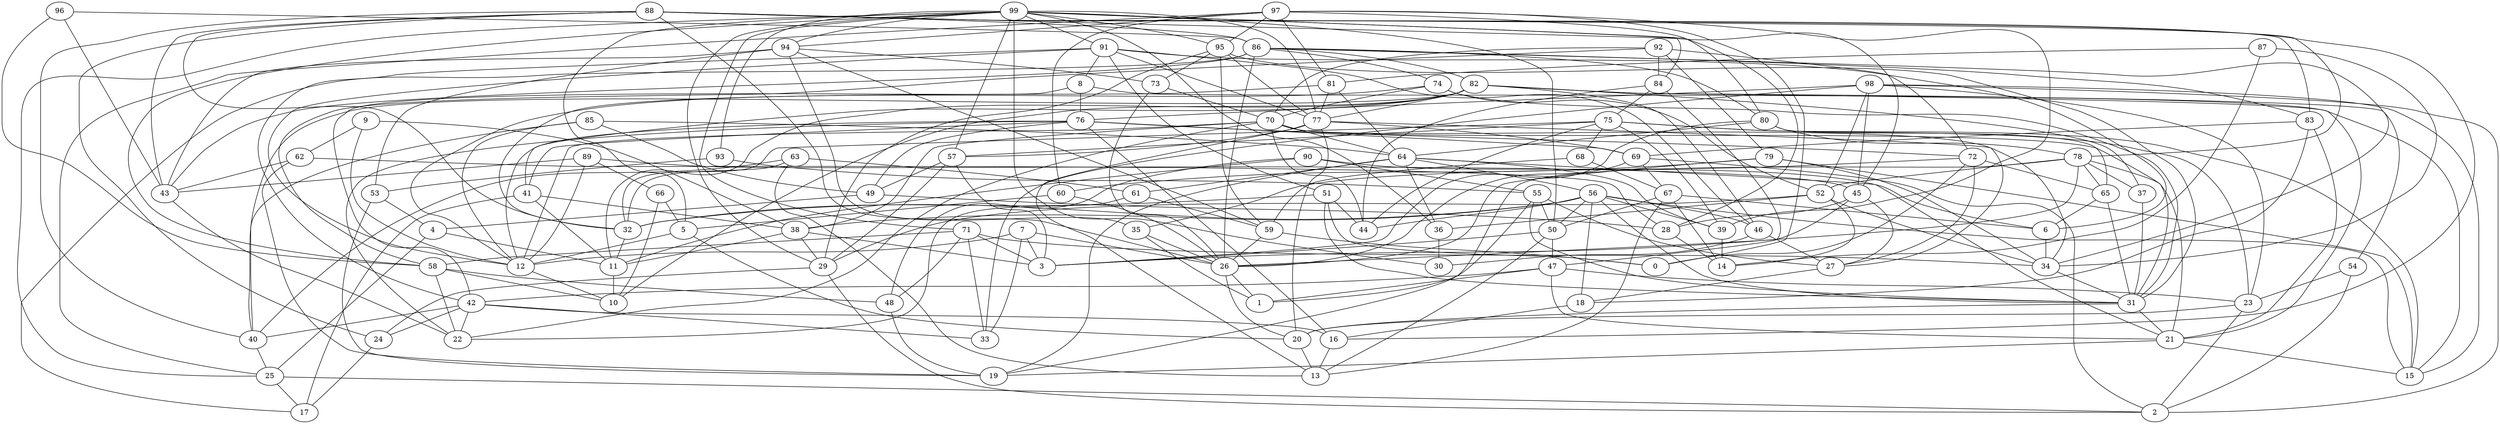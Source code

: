 digraph GG_graph {

subgraph G_graph {
edge [color = black]
"75" -> "68" [dir = none]
"75" -> "39" [dir = none]
"75" -> "15" [dir = none]
"75" -> "23" [dir = none]
"75" -> "57" [dir = none]
"75" -> "44" [dir = none]
"75" -> "32" [dir = none]
"92" -> "84" [dir = none]
"92" -> "79" [dir = none]
"92" -> "70" [dir = none]
"92" -> "72" [dir = none]
"92" -> "58" [dir = none]
"93" -> "53" [dir = none]
"93" -> "55" [dir = none]
"53" -> "4" [dir = none]
"53" -> "19" [dir = none]
"94" -> "43" [dir = none]
"94" -> "53" [dir = none]
"94" -> "59" [dir = none]
"94" -> "35" [dir = none]
"94" -> "73" [dir = none]
"64" -> "21" [dir = none]
"64" -> "36" [dir = none]
"64" -> "19" [dir = none]
"64" -> "56" [dir = none]
"64" -> "61" [dir = none]
"64" -> "39" [dir = none]
"87" -> "81" [dir = none]
"87" -> "14" [dir = none]
"87" -> "34" [dir = none]
"51" -> "32" [dir = none]
"51" -> "31" [dir = none]
"51" -> "0" [dir = none]
"51" -> "44" [dir = none]
"23" -> "2" [dir = none]
"23" -> "20" [dir = none]
"36" -> "30" [dir = none]
"99" -> "57" [dir = none]
"99" -> "5" [dir = none]
"99" -> "50" [dir = none]
"99" -> "77" [dir = none]
"99" -> "29" [dir = none]
"99" -> "28" [dir = none]
"99" -> "78" [dir = none]
"99" -> "71" [dir = none]
"99" -> "84" [dir = none]
"99" -> "94" [dir = none]
"99" -> "91" [dir = none]
"99" -> "58" [dir = none]
"99" -> "36" [dir = none]
"99" -> "25" [dir = none]
"99" -> "30" [dir = none]
"99" -> "93" [dir = none]
"99" -> "95" [dir = none]
"29" -> "24" [dir = none]
"29" -> "2" [dir = none]
"74" -> "52" [dir = none]
"74" -> "31" [dir = none]
"74" -> "12" [dir = none]
"74" -> "70" [dir = none]
"78" -> "3" [dir = none]
"78" -> "37" [dir = none]
"78" -> "21" [dir = none]
"78" -> "65" [dir = none]
"78" -> "52" [dir = none]
"78" -> "19" [dir = none]
"91" -> "77" [dir = none]
"91" -> "42" [dir = none]
"91" -> "12" [dir = none]
"91" -> "6" [dir = none]
"91" -> "51" [dir = none]
"91" -> "46" [dir = none]
"91" -> "8" [dir = none]
"25" -> "17" [dir = none]
"25" -> "2" [dir = none]
"63" -> "61" [dir = none]
"63" -> "13" [dir = none]
"63" -> "32" [dir = none]
"63" -> "40" [dir = none]
"9" -> "62" [dir = none]
"9" -> "38" [dir = none]
"9" -> "12" [dir = none]
"56" -> "18" [dir = none]
"56" -> "32" [dir = none]
"56" -> "15" [dir = none]
"56" -> "31" [dir = none]
"56" -> "44" [dir = none]
"56" -> "46" [dir = none]
"56" -> "39" [dir = none]
"56" -> "50" [dir = none]
"56" -> "38" [dir = none]
"79" -> "26" [dir = none]
"79" -> "15" [dir = none]
"79" -> "60" [dir = none]
"79" -> "34" [dir = none]
"65" -> "31" [dir = none]
"65" -> "6" [dir = none]
"7" -> "26" [dir = none]
"7" -> "12" [dir = none]
"7" -> "3" [dir = none]
"7" -> "33" [dir = none]
"80" -> "3" [dir = none]
"80" -> "65" [dir = none]
"80" -> "64" [dir = none]
"80" -> "78" [dir = none]
"6" -> "34" [dir = none]
"39" -> "14" [dir = none]
"52" -> "36" [dir = none]
"52" -> "34" [dir = none]
"52" -> "14" [dir = none]
"52" -> "29" [dir = none]
"34" -> "31" [dir = none]
"12" -> "10" [dir = none]
"5" -> "20" [dir = none]
"5" -> "12" [dir = none]
"31" -> "21" [dir = none]
"31" -> "20" [dir = none]
"57" -> "29" [dir = none]
"57" -> "49" [dir = none]
"57" -> "3" [dir = none]
"45" -> "28" [dir = none]
"45" -> "27" [dir = none]
"45" -> "26" [dir = none]
"84" -> "44" [dir = none]
"84" -> "75" [dir = none]
"84" -> "47" [dir = none]
"58" -> "10" [dir = none]
"58" -> "48" [dir = none]
"58" -> "22" [dir = none]
"27" -> "18" [dir = none]
"96" -> "43" [dir = none]
"96" -> "58" [dir = none]
"96" -> "86" [dir = none]
"47" -> "1" [dir = none]
"47" -> "42" [dir = none]
"47" -> "21" [dir = none]
"47" -> "23" [dir = none]
"43" -> "22" [dir = none]
"62" -> "28" [dir = none]
"62" -> "43" [dir = none]
"62" -> "19" [dir = none]
"55" -> "50" [dir = none]
"55" -> "31" [dir = none]
"55" -> "27" [dir = none]
"55" -> "1" [dir = none]
"97" -> "25" [dir = none]
"97" -> "95" [dir = none]
"97" -> "60" [dir = none]
"97" -> "39" [dir = none]
"97" -> "81" [dir = none]
"97" -> "94" [dir = none]
"97" -> "80" [dir = none]
"97" -> "0" [dir = none]
"28" -> "14" [dir = none]
"41" -> "11" [dir = none]
"41" -> "38" [dir = none]
"41" -> "17" [dir = none]
"40" -> "25" [dir = none]
"95" -> "73" [dir = none]
"95" -> "31" [dir = none]
"95" -> "77" [dir = none]
"95" -> "59" [dir = none]
"95" -> "29" [dir = none]
"81" -> "32" [dir = none]
"81" -> "64" [dir = none]
"81" -> "77" [dir = none]
"69" -> "2" [dir = none]
"69" -> "67" [dir = none]
"69" -> "26" [dir = none]
"24" -> "17" [dir = none]
"60" -> "5" [dir = none]
"60" -> "26" [dir = none]
"50" -> "3" [dir = none]
"50" -> "13" [dir = none]
"50" -> "47" [dir = none]
"67" -> "6" [dir = none]
"67" -> "14" [dir = none]
"67" -> "50" [dir = none]
"67" -> "13" [dir = none]
"59" -> "26" [dir = none]
"59" -> "0" [dir = none]
"71" -> "33" [dir = none]
"71" -> "48" [dir = none]
"71" -> "3" [dir = none]
"71" -> "34" [dir = none]
"71" -> "58" [dir = none]
"48" -> "19" [dir = none]
"89" -> "12" [dir = none]
"89" -> "43" [dir = none]
"89" -> "45" [dir = none]
"89" -> "66" [dir = none]
"98" -> "33" [dir = none]
"98" -> "76" [dir = none]
"98" -> "45" [dir = none]
"98" -> "2" [dir = none]
"98" -> "52" [dir = none]
"98" -> "23" [dir = none]
"98" -> "15" [dir = none]
"82" -> "41" [dir = none]
"82" -> "54" [dir = none]
"82" -> "21" [dir = none]
"82" -> "37" [dir = none]
"82" -> "11" [dir = none]
"82" -> "10" [dir = none]
"82" -> "77" [dir = none]
"82" -> "46" [dir = none]
"82" -> "40" [dir = none]
"68" -> "67" [dir = none]
"68" -> "59" [dir = none]
"61" -> "22" [dir = none]
"61" -> "59" [dir = none]
"38" -> "3" [dir = none]
"38" -> "29" [dir = none]
"38" -> "11" [dir = none]
"76" -> "12" [dir = none]
"76" -> "49" [dir = none]
"76" -> "41" [dir = none]
"76" -> "16" [dir = none]
"76" -> "69" [dir = none]
"76" -> "22" [dir = none]
"76" -> "72" [dir = none]
"11" -> "10" [dir = none]
"90" -> "48" [dir = none]
"90" -> "11" [dir = none]
"90" -> "6" [dir = none]
"90" -> "55" [dir = none]
"72" -> "35" [dir = none]
"72" -> "0" [dir = none]
"72" -> "65" [dir = none]
"72" -> "27" [dir = none]
"35" -> "1" [dir = none]
"35" -> "26" [dir = none]
"8" -> "42" [dir = none]
"8" -> "15" [dir = none]
"8" -> "76" [dir = none]
"83" -> "69" [dir = none]
"83" -> "21" [dir = none]
"83" -> "18" [dir = none]
"32" -> "11" [dir = none]
"16" -> "13" [dir = none]
"49" -> "28" [dir = none]
"49" -> "4" [dir = none]
"42" -> "22" [dir = none]
"42" -> "16" [dir = none]
"42" -> "33" [dir = none]
"42" -> "40" [dir = none]
"42" -> "24" [dir = none]
"4" -> "11" [dir = none]
"4" -> "25" [dir = none]
"85" -> "40" [dir = none]
"85" -> "12" [dir = none]
"85" -> "64" [dir = none]
"85" -> "49" [dir = none]
"26" -> "1" [dir = none]
"26" -> "20" [dir = none]
"21" -> "19" [dir = none]
"21" -> "15" [dir = none]
"73" -> "26" [dir = none]
"73" -> "70" [dir = none]
"18" -> "16" [dir = none]
"66" -> "5" [dir = none]
"66" -> "10" [dir = none]
"70" -> "12" [dir = none]
"70" -> "22" [dir = none]
"70" -> "34" [dir = none]
"70" -> "38" [dir = none]
"70" -> "44" [dir = none]
"70" -> "64" [dir = none]
"70" -> "31" [dir = none]
"77" -> "13" [dir = none]
"77" -> "27" [dir = none]
"77" -> "20" [dir = none]
"77" -> "57" [dir = none]
"77" -> "69" [dir = none]
"88" -> "16" [dir = none]
"88" -> "83" [dir = none]
"88" -> "26" [dir = none]
"88" -> "45" [dir = none]
"88" -> "32" [dir = none]
"88" -> "40" [dir = none]
"88" -> "86" [dir = none]
"88" -> "43" [dir = none]
"88" -> "24" [dir = none]
"20" -> "13" [dir = none]
"86" -> "74" [dir = none]
"86" -> "17" [dir = none]
"86" -> "43" [dir = none]
"86" -> "82" [dir = none]
"86" -> "26" [dir = none]
"86" -> "80" [dir = none]
"86" -> "34" [dir = none]
"86" -> "83" [dir = none]
"54" -> "23" [dir = none]
"54" -> "2" [dir = none]
"46" -> "27" [dir = none]
"46" -> "30" [dir = none]
"37" -> "31" [dir = none]
}

}
